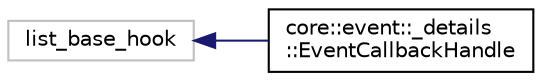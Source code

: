 digraph "Graphical Class Hierarchy"
{
 // LATEX_PDF_SIZE
  edge [fontname="Helvetica",fontsize="10",labelfontname="Helvetica",labelfontsize="10"];
  node [fontname="Helvetica",fontsize="10",shape=record];
  rankdir="LR";
  Node29 [label="list_base_hook",height=0.2,width=0.4,color="grey75", fillcolor="white", style="filled",tooltip=" "];
  Node29 -> Node0 [dir="back",color="midnightblue",fontsize="10",style="solid",fontname="Helvetica"];
  Node0 [label="core::event::_details\l::EventCallbackHandle",height=0.2,width=0.4,color="black", fillcolor="white", style="filled",URL="$classcore_1_1event_1_1__details_1_1EventCallbackHandle.html",tooltip=" "];
}
